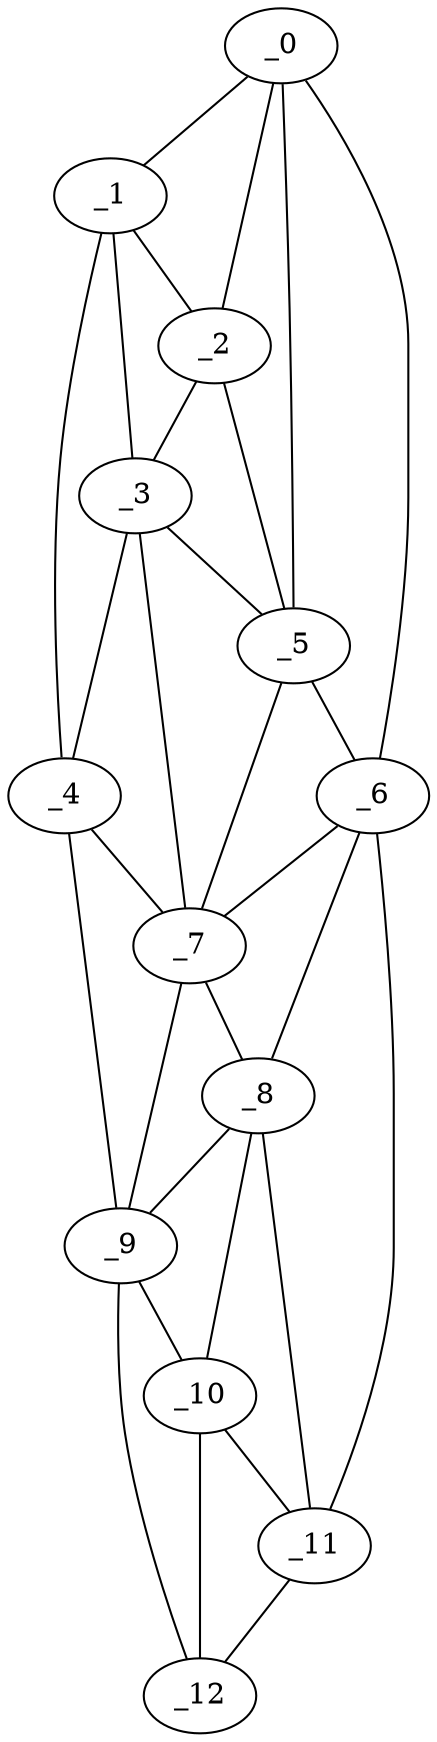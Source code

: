 graph "obj40__35.gxl" {
	_0	 [x=15,
		y=35];
	_1	 [x=18,
		y=52];
	_0 -- _1	 [valence=1];
	_2	 [x=27,
		y=39];
	_0 -- _2	 [valence=2];
	_5	 [x=43,
		y=32];
	_0 -- _5	 [valence=2];
	_6	 [x=47,
		y=31];
	_0 -- _6	 [valence=1];
	_1 -- _2	 [valence=2];
	_3	 [x=34,
		y=72];
	_1 -- _3	 [valence=1];
	_4	 [x=34,
		y=89];
	_1 -- _4	 [valence=1];
	_2 -- _3	 [valence=2];
	_2 -- _5	 [valence=2];
	_3 -- _4	 [valence=2];
	_3 -- _5	 [valence=2];
	_7	 [x=66,
		y=57];
	_3 -- _7	 [valence=2];
	_4 -- _7	 [valence=2];
	_9	 [x=107,
		y=86];
	_4 -- _9	 [valence=1];
	_5 -- _6	 [valence=1];
	_5 -- _7	 [valence=2];
	_6 -- _7	 [valence=1];
	_8	 [x=84,
		y=52];
	_6 -- _8	 [valence=2];
	_11	 [x=125,
		y=46];
	_6 -- _11	 [valence=1];
	_7 -- _8	 [valence=1];
	_7 -- _9	 [valence=2];
	_8 -- _9	 [valence=2];
	_10	 [x=108,
		y=68];
	_8 -- _10	 [valence=1];
	_8 -- _11	 [valence=1];
	_9 -- _10	 [valence=2];
	_12	 [x=125,
		y=72];
	_9 -- _12	 [valence=1];
	_10 -- _11	 [valence=2];
	_10 -- _12	 [valence=1];
	_11 -- _12	 [valence=1];
}
